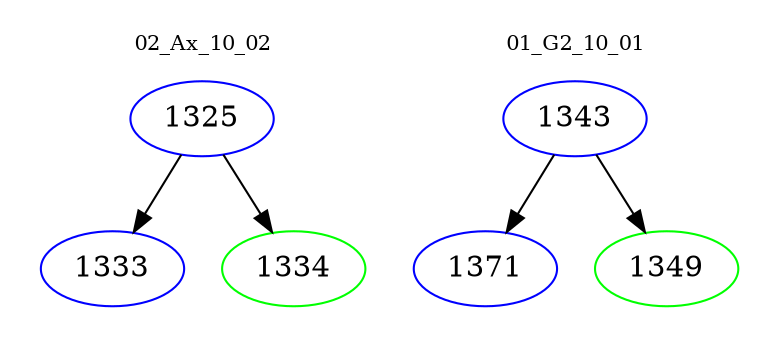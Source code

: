 digraph{
subgraph cluster_0 {
color = white
label = "02_Ax_10_02";
fontsize=10;
T0_1325 [label="1325", color="blue"]
T0_1325 -> T0_1333 [color="black"]
T0_1333 [label="1333", color="blue"]
T0_1325 -> T0_1334 [color="black"]
T0_1334 [label="1334", color="green"]
}
subgraph cluster_1 {
color = white
label = "01_G2_10_01";
fontsize=10;
T1_1343 [label="1343", color="blue"]
T1_1343 -> T1_1371 [color="black"]
T1_1371 [label="1371", color="blue"]
T1_1343 -> T1_1349 [color="black"]
T1_1349 [label="1349", color="green"]
}
}
